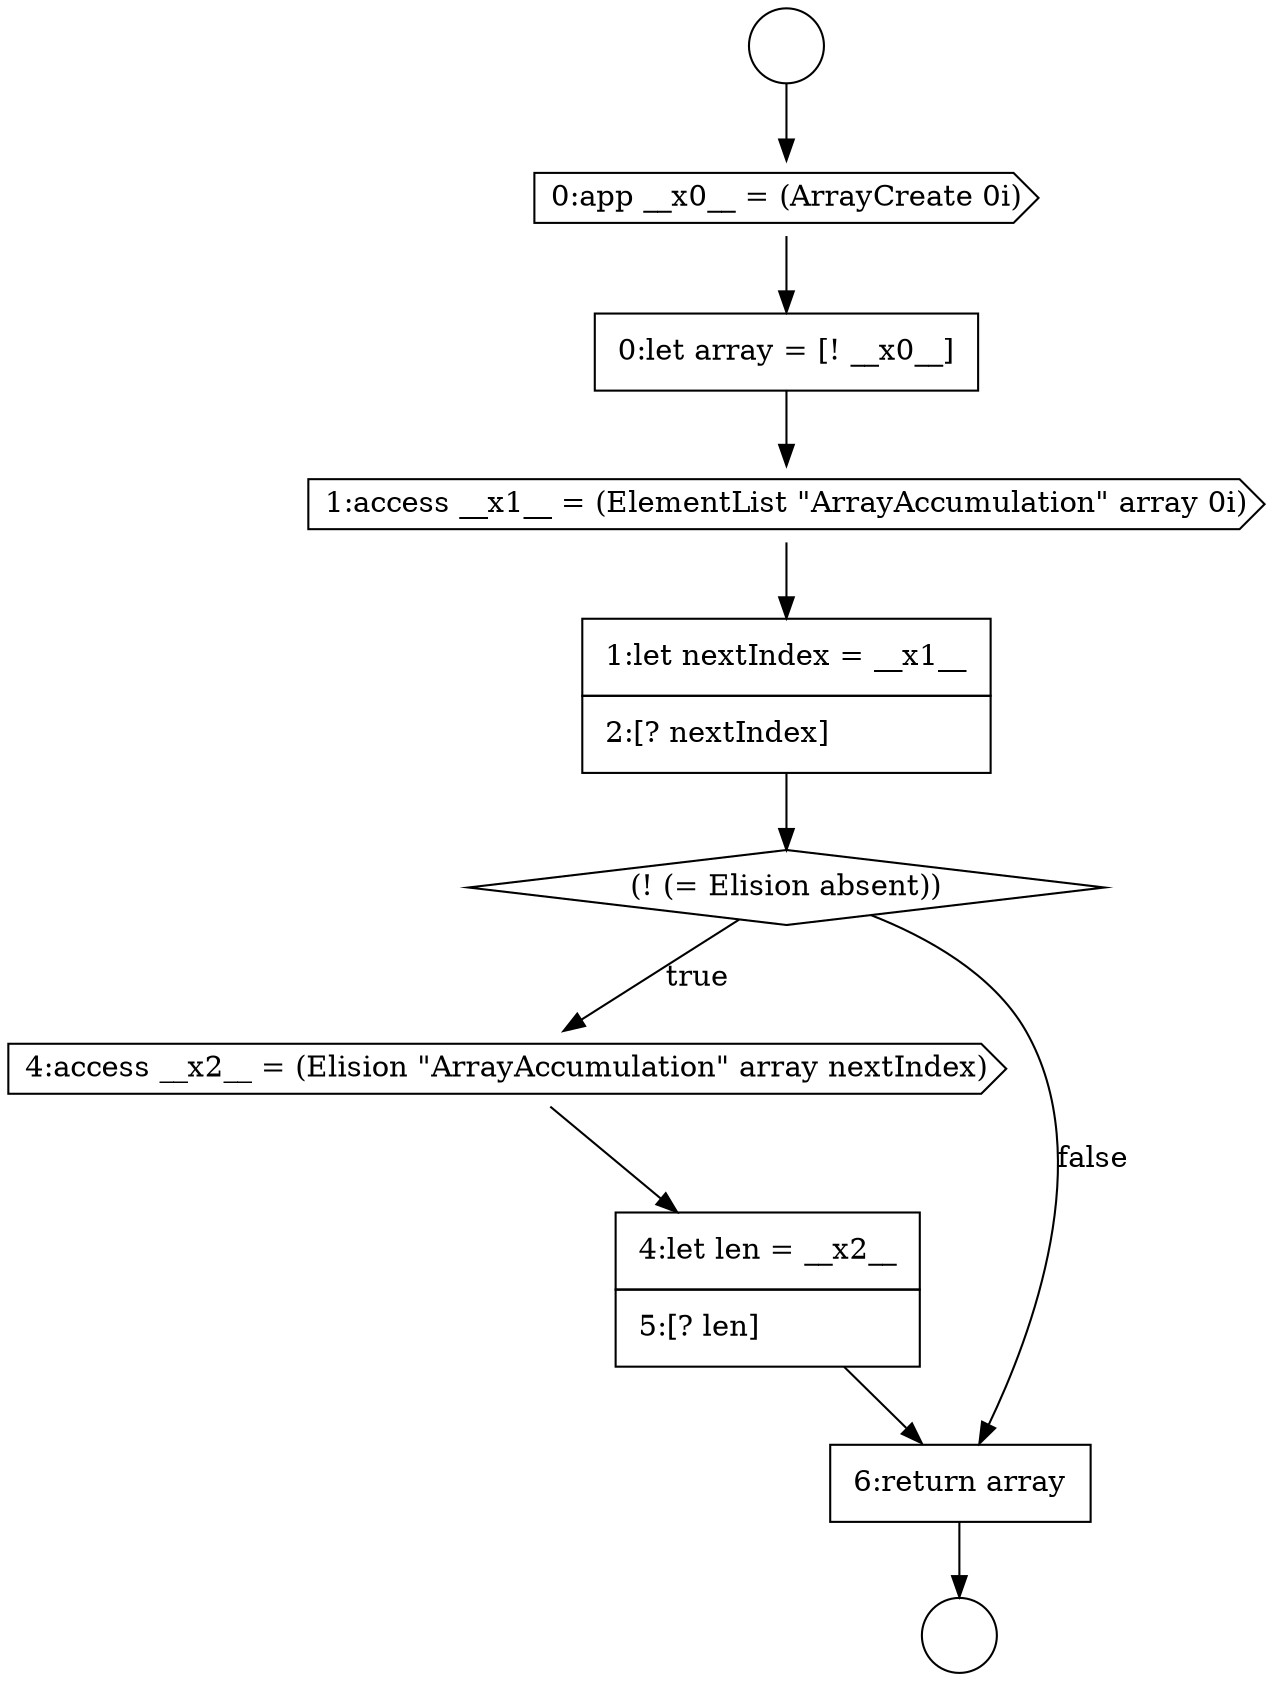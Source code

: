 digraph {
  node3944 [shape=cds, label=<<font color="black">1:access __x1__ = (ElementList &quot;ArrayAccumulation&quot; array 0i)</font>> color="black" fillcolor="white" style=filled]
  node3942 [shape=cds, label=<<font color="black">0:app __x0__ = (ArrayCreate 0i)</font>> color="black" fillcolor="white" style=filled]
  node3947 [shape=cds, label=<<font color="black">4:access __x2__ = (Elision &quot;ArrayAccumulation&quot; array nextIndex)</font>> color="black" fillcolor="white" style=filled]
  node3948 [shape=none, margin=0, label=<<font color="black">
    <table border="0" cellborder="1" cellspacing="0" cellpadding="10">
      <tr><td align="left">4:let len = __x2__</td></tr>
      <tr><td align="left">5:[? len]</td></tr>
    </table>
  </font>> color="black" fillcolor="white" style=filled]
  node3941 [shape=circle label=" " color="black" fillcolor="white" style=filled]
  node3945 [shape=none, margin=0, label=<<font color="black">
    <table border="0" cellborder="1" cellspacing="0" cellpadding="10">
      <tr><td align="left">1:let nextIndex = __x1__</td></tr>
      <tr><td align="left">2:[? nextIndex]</td></tr>
    </table>
  </font>> color="black" fillcolor="white" style=filled]
  node3949 [shape=none, margin=0, label=<<font color="black">
    <table border="0" cellborder="1" cellspacing="0" cellpadding="10">
      <tr><td align="left">6:return array</td></tr>
    </table>
  </font>> color="black" fillcolor="white" style=filled]
  node3940 [shape=circle label=" " color="black" fillcolor="white" style=filled]
  node3943 [shape=none, margin=0, label=<<font color="black">
    <table border="0" cellborder="1" cellspacing="0" cellpadding="10">
      <tr><td align="left">0:let array = [! __x0__]</td></tr>
    </table>
  </font>> color="black" fillcolor="white" style=filled]
  node3946 [shape=diamond, label=<<font color="black">(! (= Elision absent))</font>> color="black" fillcolor="white" style=filled]
  node3949 -> node3941 [ color="black"]
  node3945 -> node3946 [ color="black"]
  node3946 -> node3947 [label=<<font color="black">true</font>> color="black"]
  node3946 -> node3949 [label=<<font color="black">false</font>> color="black"]
  node3947 -> node3948 [ color="black"]
  node3948 -> node3949 [ color="black"]
  node3943 -> node3944 [ color="black"]
  node3940 -> node3942 [ color="black"]
  node3942 -> node3943 [ color="black"]
  node3944 -> node3945 [ color="black"]
}
